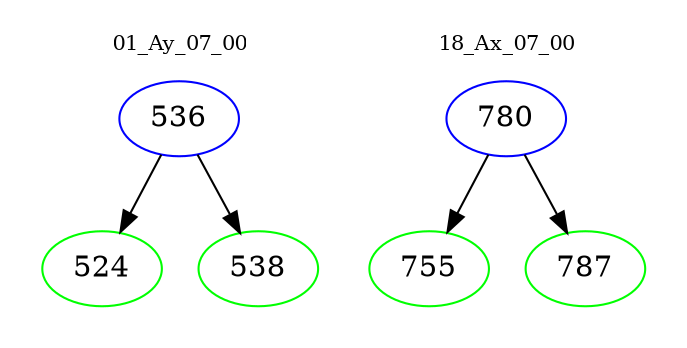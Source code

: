 digraph{
subgraph cluster_0 {
color = white
label = "01_Ay_07_00";
fontsize=10;
T0_536 [label="536", color="blue"]
T0_536 -> T0_524 [color="black"]
T0_524 [label="524", color="green"]
T0_536 -> T0_538 [color="black"]
T0_538 [label="538", color="green"]
}
subgraph cluster_1 {
color = white
label = "18_Ax_07_00";
fontsize=10;
T1_780 [label="780", color="blue"]
T1_780 -> T1_755 [color="black"]
T1_755 [label="755", color="green"]
T1_780 -> T1_787 [color="black"]
T1_787 [label="787", color="green"]
}
}
